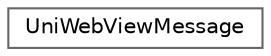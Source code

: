 digraph "Graphical Class Hierarchy"
{
 // LATEX_PDF_SIZE
  bgcolor="transparent";
  edge [fontname=Helvetica,fontsize=10,labelfontname=Helvetica,labelfontsize=10];
  node [fontname=Helvetica,fontsize=10,shape=box,height=0.2,width=0.4];
  rankdir="LR";
  Node0 [id="Node000000",label="UniWebViewMessage",height=0.2,width=0.4,color="grey40", fillcolor="white", style="filled",URL="$struct_uni_web_view_message.html",tooltip="A structure represents a message from webview."];
}
